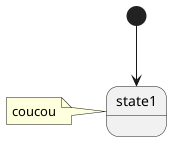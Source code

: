 {
  "sha1": "fnru8r0dkbss764sa8tj0o55n7hjrdm",
  "insertion": {
    "when": "2024-06-01T09:03:06.417Z",
    "user": "plantuml@gmail.com"
  }
}
@startuml
[*] --> state1

note left of state1 : coucou

@enduml
